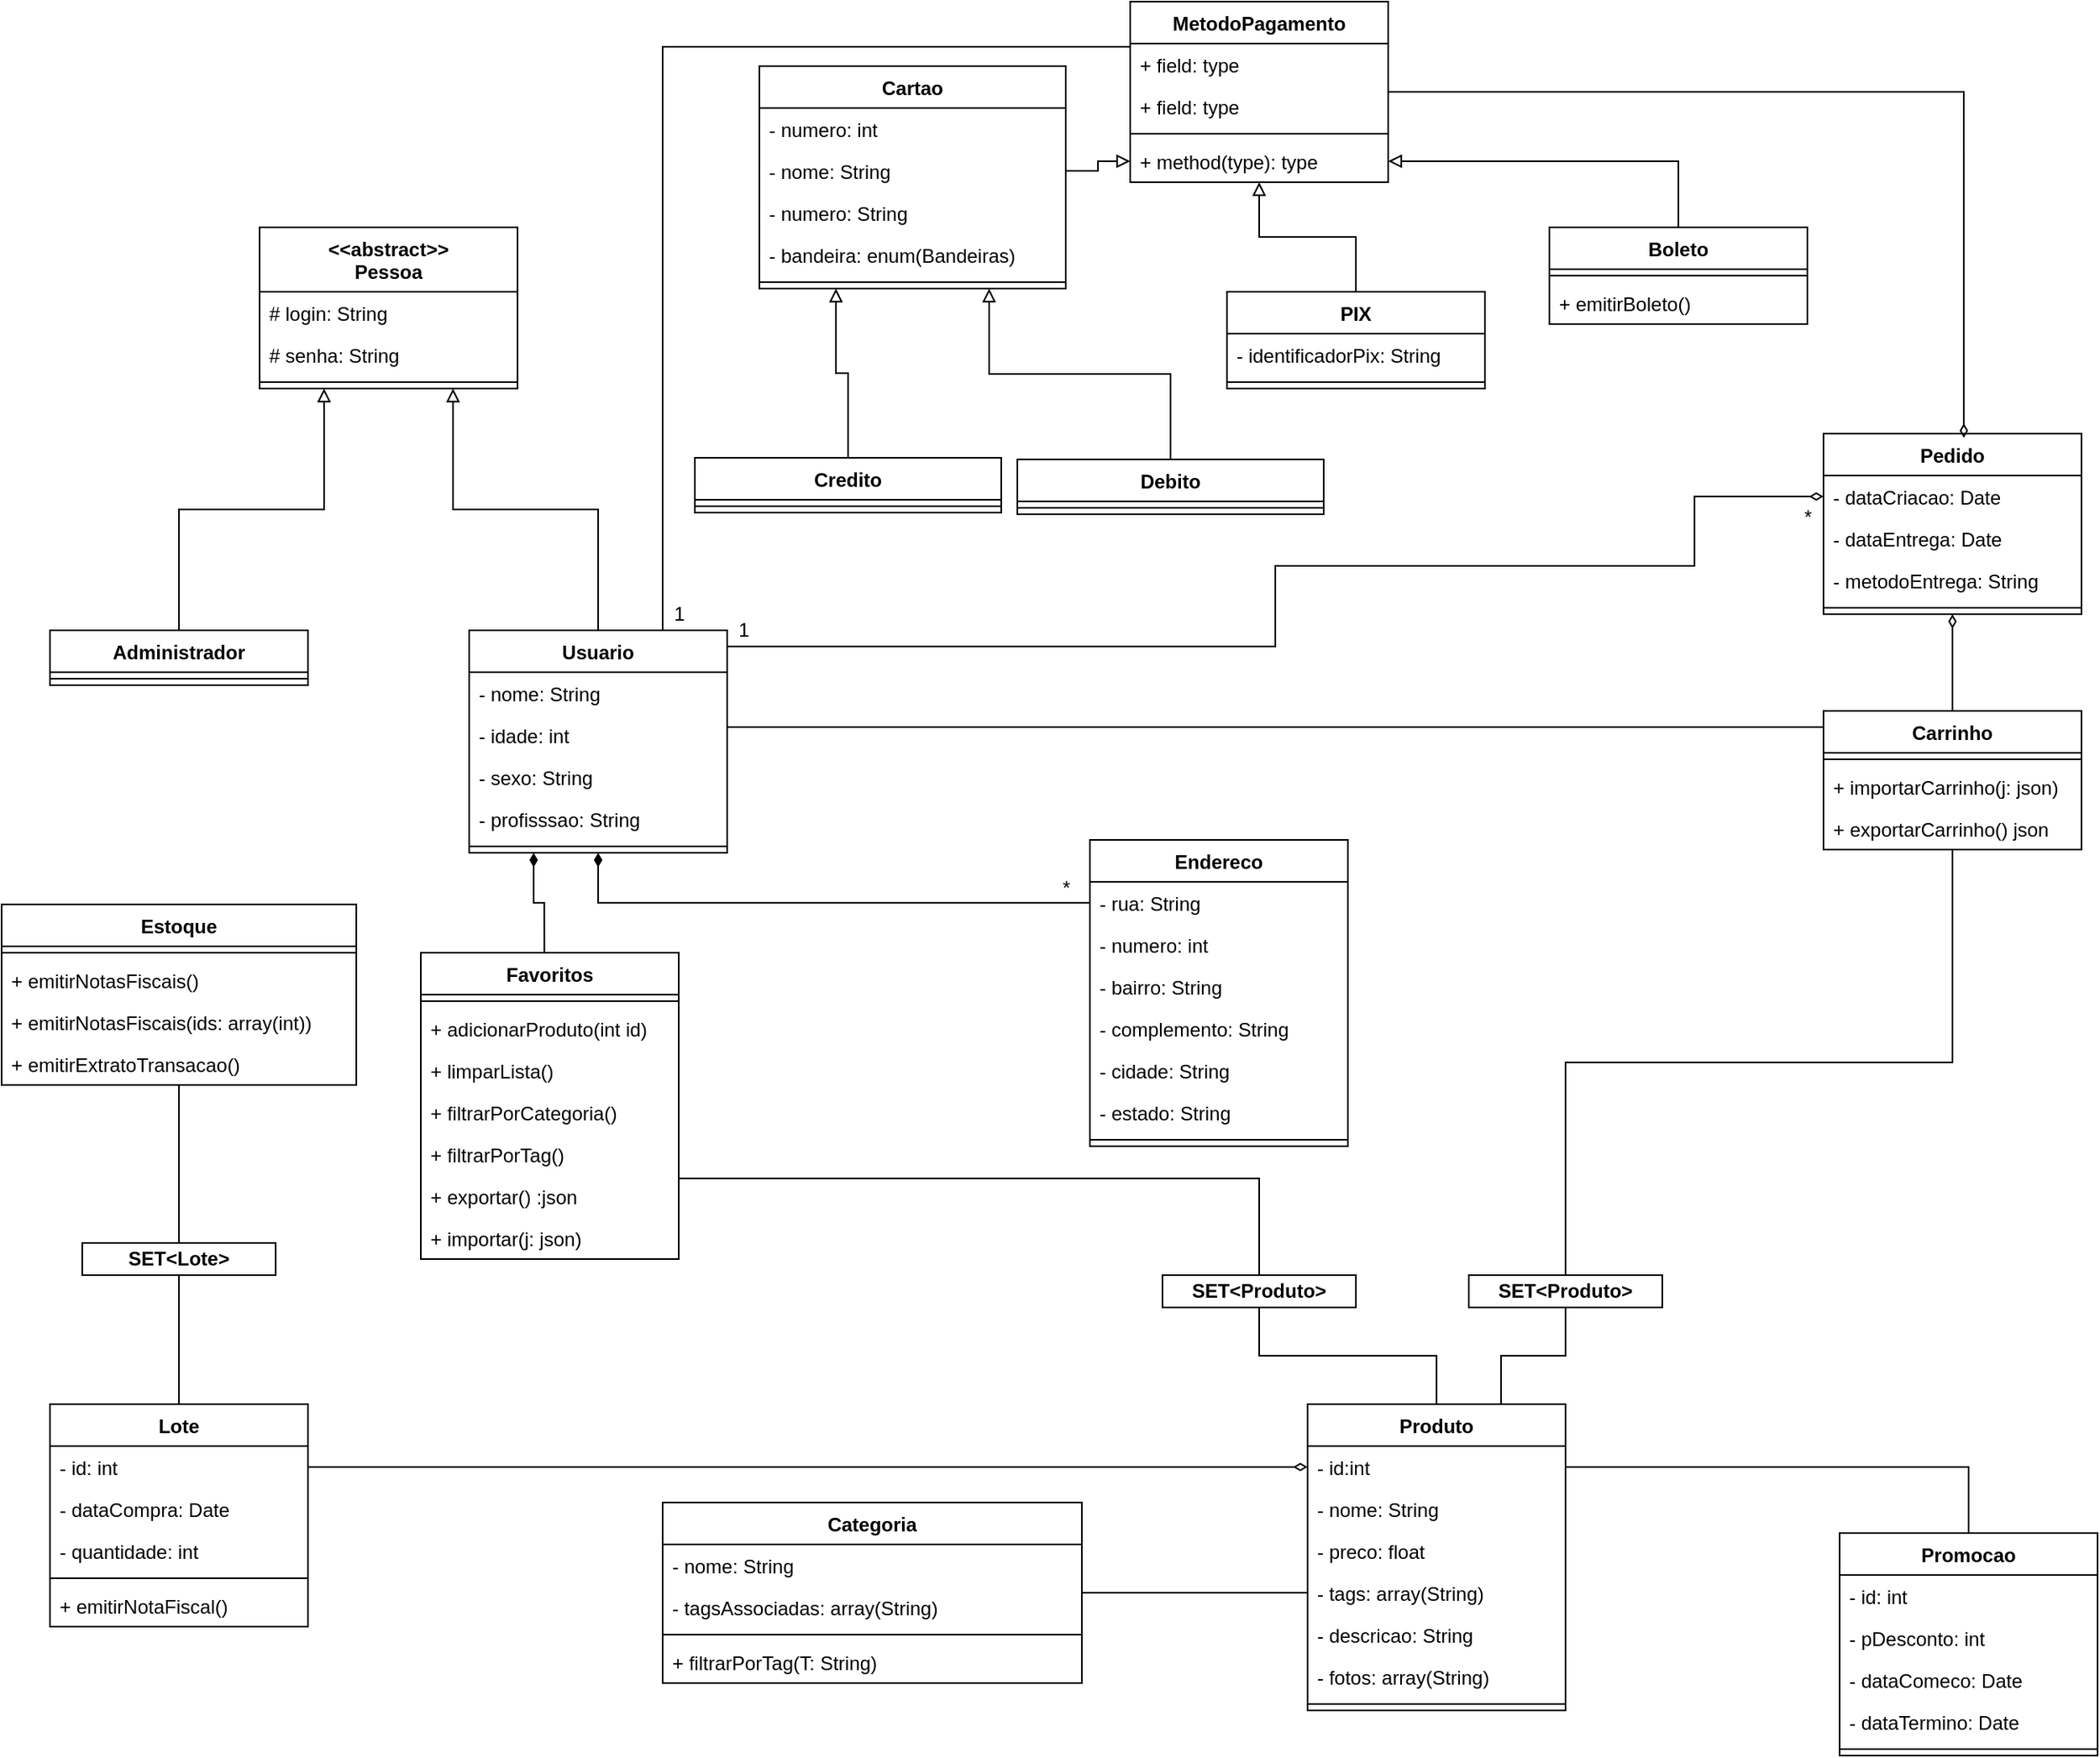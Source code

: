 <mxfile version="14.9.6" type="device"><diagram id="lbHXwFv02rMEIz44RRoR" name="Page-1"><mxGraphModel dx="2260" dy="1951" grid="1" gridSize="10" guides="1" tooltips="1" connect="1" arrows="1" fold="1" page="1" pageScale="1" pageWidth="850" pageHeight="1100" math="0" shadow="0"><root><mxCell id="0"/><mxCell id="1" parent="0"/><mxCell id="WysL_xHkjVgFY7eNBqf9-2" value="Produto" style="swimlane;fontStyle=1;align=center;verticalAlign=top;childLayout=stackLayout;horizontal=1;startSize=26;horizontalStack=0;resizeParent=1;resizeParentMax=0;resizeLast=0;collapsible=1;marginBottom=0;" vertex="1" parent="1"><mxGeometry x="560" y="720" width="160" height="190" as="geometry"/></mxCell><mxCell id="WysL_xHkjVgFY7eNBqf9-3" value="- id:int" style="text;strokeColor=none;fillColor=none;align=left;verticalAlign=top;spacingLeft=4;spacingRight=4;overflow=hidden;rotatable=0;points=[[0,0.5],[1,0.5]];portConstraint=eastwest;" vertex="1" parent="WysL_xHkjVgFY7eNBqf9-2"><mxGeometry y="26" width="160" height="26" as="geometry"/></mxCell><mxCell id="WysL_xHkjVgFY7eNBqf9-142" value="- nome: String" style="text;strokeColor=none;fillColor=none;align=left;verticalAlign=top;spacingLeft=4;spacingRight=4;overflow=hidden;rotatable=0;points=[[0,0.5],[1,0.5]];portConstraint=eastwest;" vertex="1" parent="WysL_xHkjVgFY7eNBqf9-2"><mxGeometry y="52" width="160" height="26" as="geometry"/></mxCell><mxCell id="WysL_xHkjVgFY7eNBqf9-138" value="- preco: float" style="text;strokeColor=none;fillColor=none;align=left;verticalAlign=top;spacingLeft=4;spacingRight=4;overflow=hidden;rotatable=0;points=[[0,0.5],[1,0.5]];portConstraint=eastwest;" vertex="1" parent="WysL_xHkjVgFY7eNBqf9-2"><mxGeometry y="78" width="160" height="26" as="geometry"/></mxCell><mxCell id="WysL_xHkjVgFY7eNBqf9-140" value="- tags: array(String)" style="text;strokeColor=none;fillColor=none;align=left;verticalAlign=top;spacingLeft=4;spacingRight=4;overflow=hidden;rotatable=0;points=[[0,0.5],[1,0.5]];portConstraint=eastwest;" vertex="1" parent="WysL_xHkjVgFY7eNBqf9-2"><mxGeometry y="104" width="160" height="26" as="geometry"/></mxCell><mxCell id="WysL_xHkjVgFY7eNBqf9-143" value="- descricao: String" style="text;strokeColor=none;fillColor=none;align=left;verticalAlign=top;spacingLeft=4;spacingRight=4;overflow=hidden;rotatable=0;points=[[0,0.5],[1,0.5]];portConstraint=eastwest;" vertex="1" parent="WysL_xHkjVgFY7eNBqf9-2"><mxGeometry y="130" width="160" height="26" as="geometry"/></mxCell><mxCell id="WysL_xHkjVgFY7eNBqf9-144" value="- fotos: array(String)" style="text;strokeColor=none;fillColor=none;align=left;verticalAlign=top;spacingLeft=4;spacingRight=4;overflow=hidden;rotatable=0;points=[[0,0.5],[1,0.5]];portConstraint=eastwest;" vertex="1" parent="WysL_xHkjVgFY7eNBqf9-2"><mxGeometry y="156" width="160" height="26" as="geometry"/></mxCell><mxCell id="WysL_xHkjVgFY7eNBqf9-4" value="" style="line;strokeWidth=1;fillColor=none;align=left;verticalAlign=middle;spacingTop=-1;spacingLeft=3;spacingRight=3;rotatable=0;labelPosition=right;points=[];portConstraint=eastwest;" vertex="1" parent="WysL_xHkjVgFY7eNBqf9-2"><mxGeometry y="182" width="160" height="8" as="geometry"/></mxCell><mxCell id="WysL_xHkjVgFY7eNBqf9-60" style="edgeStyle=orthogonalEdgeStyle;rounded=0;orthogonalLoop=1;jettySize=auto;html=1;entryX=0.5;entryY=0;entryDx=0;entryDy=0;startArrow=none;startFill=0;endArrow=none;endFill=0;" edge="1" parent="1" source="WysL_xHkjVgFY7eNBqf9-6" target="WysL_xHkjVgFY7eNBqf9-59"><mxGeometry relative="1" as="geometry"/></mxCell><mxCell id="WysL_xHkjVgFY7eNBqf9-6" value="Estoque" style="swimlane;fontStyle=1;align=center;verticalAlign=top;childLayout=stackLayout;horizontal=1;startSize=26;horizontalStack=0;resizeParent=1;resizeParentMax=0;resizeLast=0;collapsible=1;marginBottom=0;" vertex="1" parent="1"><mxGeometry x="-250" y="410" width="220" height="112" as="geometry"/></mxCell><mxCell id="WysL_xHkjVgFY7eNBqf9-8" value="" style="line;strokeWidth=1;fillColor=none;align=left;verticalAlign=middle;spacingTop=-1;spacingLeft=3;spacingRight=3;rotatable=0;labelPosition=right;points=[];portConstraint=eastwest;" vertex="1" parent="WysL_xHkjVgFY7eNBqf9-6"><mxGeometry y="26" width="220" height="8" as="geometry"/></mxCell><mxCell id="WysL_xHkjVgFY7eNBqf9-9" value="+ emitirNotasFiscais()" style="text;strokeColor=none;fillColor=none;align=left;verticalAlign=top;spacingLeft=4;spacingRight=4;overflow=hidden;rotatable=0;points=[[0,0.5],[1,0.5]];portConstraint=eastwest;" vertex="1" parent="WysL_xHkjVgFY7eNBqf9-6"><mxGeometry y="34" width="220" height="26" as="geometry"/></mxCell><mxCell id="WysL_xHkjVgFY7eNBqf9-128" value="+ emitirNotasFiscais(ids: array(int))" style="text;strokeColor=none;fillColor=none;align=left;verticalAlign=top;spacingLeft=4;spacingRight=4;overflow=hidden;rotatable=0;points=[[0,0.5],[1,0.5]];portConstraint=eastwest;" vertex="1" parent="WysL_xHkjVgFY7eNBqf9-6"><mxGeometry y="60" width="220" height="26" as="geometry"/></mxCell><mxCell id="WysL_xHkjVgFY7eNBqf9-129" value="+ emitirExtratoTransacao()" style="text;strokeColor=none;fillColor=none;align=left;verticalAlign=top;spacingLeft=4;spacingRight=4;overflow=hidden;rotatable=0;points=[[0,0.5],[1,0.5]];portConstraint=eastwest;" vertex="1" parent="WysL_xHkjVgFY7eNBqf9-6"><mxGeometry y="86" width="220" height="26" as="geometry"/></mxCell><mxCell id="WysL_xHkjVgFY7eNBqf9-10" value="Endereco" style="swimlane;fontStyle=1;align=center;verticalAlign=top;childLayout=stackLayout;horizontal=1;startSize=26;horizontalStack=0;resizeParent=1;resizeParentMax=0;resizeLast=0;collapsible=1;marginBottom=0;" vertex="1" parent="1"><mxGeometry x="425" y="370" width="160" height="190" as="geometry"/></mxCell><mxCell id="WysL_xHkjVgFY7eNBqf9-11" value="- rua: String" style="text;strokeColor=none;fillColor=none;align=left;verticalAlign=top;spacingLeft=4;spacingRight=4;overflow=hidden;rotatable=0;points=[[0,0.5],[1,0.5]];portConstraint=eastwest;" vertex="1" parent="WysL_xHkjVgFY7eNBqf9-10"><mxGeometry y="26" width="160" height="26" as="geometry"/></mxCell><mxCell id="WysL_xHkjVgFY7eNBqf9-149" value="- numero: int" style="text;strokeColor=none;fillColor=none;align=left;verticalAlign=top;spacingLeft=4;spacingRight=4;overflow=hidden;rotatable=0;points=[[0,0.5],[1,0.5]];portConstraint=eastwest;" vertex="1" parent="WysL_xHkjVgFY7eNBqf9-10"><mxGeometry y="52" width="160" height="26" as="geometry"/></mxCell><mxCell id="WysL_xHkjVgFY7eNBqf9-145" value="- bairro: String" style="text;strokeColor=none;fillColor=none;align=left;verticalAlign=top;spacingLeft=4;spacingRight=4;overflow=hidden;rotatable=0;points=[[0,0.5],[1,0.5]];portConstraint=eastwest;" vertex="1" parent="WysL_xHkjVgFY7eNBqf9-10"><mxGeometry y="78" width="160" height="26" as="geometry"/></mxCell><mxCell id="WysL_xHkjVgFY7eNBqf9-146" value="- complemento: String" style="text;strokeColor=none;fillColor=none;align=left;verticalAlign=top;spacingLeft=4;spacingRight=4;overflow=hidden;rotatable=0;points=[[0,0.5],[1,0.5]];portConstraint=eastwest;" vertex="1" parent="WysL_xHkjVgFY7eNBqf9-10"><mxGeometry y="104" width="160" height="26" as="geometry"/></mxCell><mxCell id="WysL_xHkjVgFY7eNBqf9-147" value="- cidade: String" style="text;strokeColor=none;fillColor=none;align=left;verticalAlign=top;spacingLeft=4;spacingRight=4;overflow=hidden;rotatable=0;points=[[0,0.5],[1,0.5]];portConstraint=eastwest;" vertex="1" parent="WysL_xHkjVgFY7eNBqf9-10"><mxGeometry y="130" width="160" height="26" as="geometry"/></mxCell><mxCell id="WysL_xHkjVgFY7eNBqf9-148" value="- estado: String" style="text;strokeColor=none;fillColor=none;align=left;verticalAlign=top;spacingLeft=4;spacingRight=4;overflow=hidden;rotatable=0;points=[[0,0.5],[1,0.5]];portConstraint=eastwest;" vertex="1" parent="WysL_xHkjVgFY7eNBqf9-10"><mxGeometry y="156" width="160" height="26" as="geometry"/></mxCell><mxCell id="WysL_xHkjVgFY7eNBqf9-12" value="" style="line;strokeWidth=1;fillColor=none;align=left;verticalAlign=middle;spacingTop=-1;spacingLeft=3;spacingRight=3;rotatable=0;labelPosition=right;points=[];portConstraint=eastwest;" vertex="1" parent="WysL_xHkjVgFY7eNBqf9-10"><mxGeometry y="182" width="160" height="8" as="geometry"/></mxCell><mxCell id="WysL_xHkjVgFY7eNBqf9-22" value="&lt;&lt;abstract&gt;&gt;&#10;Pessoa" style="swimlane;fontStyle=1;align=center;verticalAlign=top;childLayout=stackLayout;horizontal=1;startSize=40;horizontalStack=0;resizeParent=1;resizeParentMax=0;resizeLast=0;collapsible=1;marginBottom=0;" vertex="1" parent="1"><mxGeometry x="-90" y="-10" width="160" height="100" as="geometry"/></mxCell><mxCell id="WysL_xHkjVgFY7eNBqf9-23" value="# login: String" style="text;strokeColor=none;fillColor=none;align=left;verticalAlign=top;spacingLeft=4;spacingRight=4;overflow=hidden;rotatable=0;points=[[0,0.5],[1,0.5]];portConstraint=eastwest;" vertex="1" parent="WysL_xHkjVgFY7eNBqf9-22"><mxGeometry y="40" width="160" height="26" as="geometry"/></mxCell><mxCell id="WysL_xHkjVgFY7eNBqf9-150" value="# senha: String" style="text;strokeColor=none;fillColor=none;align=left;verticalAlign=top;spacingLeft=4;spacingRight=4;overflow=hidden;rotatable=0;points=[[0,0.5],[1,0.5]];portConstraint=eastwest;" vertex="1" parent="WysL_xHkjVgFY7eNBqf9-22"><mxGeometry y="66" width="160" height="26" as="geometry"/></mxCell><mxCell id="WysL_xHkjVgFY7eNBqf9-24" value="" style="line;strokeWidth=1;fillColor=none;align=left;verticalAlign=middle;spacingTop=-1;spacingLeft=3;spacingRight=3;rotatable=0;labelPosition=right;points=[];portConstraint=eastwest;" vertex="1" parent="WysL_xHkjVgFY7eNBqf9-22"><mxGeometry y="92" width="160" height="8" as="geometry"/></mxCell><mxCell id="WysL_xHkjVgFY7eNBqf9-26" value="Lote" style="swimlane;fontStyle=1;align=center;verticalAlign=top;childLayout=stackLayout;horizontal=1;startSize=26;horizontalStack=0;resizeParent=1;resizeParentMax=0;resizeLast=0;collapsible=1;marginBottom=0;" vertex="1" parent="1"><mxGeometry x="-220" y="720" width="160" height="138" as="geometry"/></mxCell><mxCell id="WysL_xHkjVgFY7eNBqf9-27" value="- id: int" style="text;strokeColor=none;fillColor=none;align=left;verticalAlign=top;spacingLeft=4;spacingRight=4;overflow=hidden;rotatable=0;points=[[0,0.5],[1,0.5]];portConstraint=eastwest;" vertex="1" parent="WysL_xHkjVgFY7eNBqf9-26"><mxGeometry y="26" width="160" height="26" as="geometry"/></mxCell><mxCell id="WysL_xHkjVgFY7eNBqf9-135" value="- dataCompra: Date" style="text;strokeColor=none;fillColor=none;align=left;verticalAlign=top;spacingLeft=4;spacingRight=4;overflow=hidden;rotatable=0;points=[[0,0.5],[1,0.5]];portConstraint=eastwest;" vertex="1" parent="WysL_xHkjVgFY7eNBqf9-26"><mxGeometry y="52" width="160" height="26" as="geometry"/></mxCell><mxCell id="WysL_xHkjVgFY7eNBqf9-134" value="- quantidade: int" style="text;strokeColor=none;fillColor=none;align=left;verticalAlign=top;spacingLeft=4;spacingRight=4;overflow=hidden;rotatable=0;points=[[0,0.5],[1,0.5]];portConstraint=eastwest;" vertex="1" parent="WysL_xHkjVgFY7eNBqf9-26"><mxGeometry y="78" width="160" height="26" as="geometry"/></mxCell><mxCell id="WysL_xHkjVgFY7eNBqf9-28" value="" style="line;strokeWidth=1;fillColor=none;align=left;verticalAlign=middle;spacingTop=-1;spacingLeft=3;spacingRight=3;rotatable=0;labelPosition=right;points=[];portConstraint=eastwest;" vertex="1" parent="WysL_xHkjVgFY7eNBqf9-26"><mxGeometry y="104" width="160" height="8" as="geometry"/></mxCell><mxCell id="WysL_xHkjVgFY7eNBqf9-29" value="+ emitirNotaFiscal()" style="text;strokeColor=none;fillColor=none;align=left;verticalAlign=top;spacingLeft=4;spacingRight=4;overflow=hidden;rotatable=0;points=[[0,0.5],[1,0.5]];portConstraint=eastwest;" vertex="1" parent="WysL_xHkjVgFY7eNBqf9-26"><mxGeometry y="112" width="160" height="26" as="geometry"/></mxCell><mxCell id="WysL_xHkjVgFY7eNBqf9-64" style="rounded=0;orthogonalLoop=1;jettySize=auto;html=1;entryX=0.25;entryY=1;entryDx=0;entryDy=0;startArrow=none;startFill=0;endArrow=diamondThin;endFill=1;exitX=0.479;exitY=0;exitDx=0;exitDy=0;exitPerimeter=0;edgeStyle=orthogonalEdgeStyle;" edge="1" parent="1" source="WysL_xHkjVgFY7eNBqf9-30" target="WysL_xHkjVgFY7eNBqf9-34"><mxGeometry relative="1" as="geometry"><mxPoint x="87" y="470" as="sourcePoint"/><mxPoint x="86.72" y="377.324" as="targetPoint"/></mxGeometry></mxCell><mxCell id="WysL_xHkjVgFY7eNBqf9-65" style="edgeStyle=orthogonalEdgeStyle;rounded=0;orthogonalLoop=1;jettySize=auto;html=1;entryX=0.5;entryY=0;entryDx=0;entryDy=0;startArrow=none;startFill=0;endArrow=none;endFill=0;" edge="1" parent="1" source="WysL_xHkjVgFY7eNBqf9-30" target="WysL_xHkjVgFY7eNBqf9-63"><mxGeometry relative="1" as="geometry"><Array as="points"><mxPoint x="530" y="580"/></Array></mxGeometry></mxCell><mxCell id="WysL_xHkjVgFY7eNBqf9-30" value="Favoritos" style="swimlane;fontStyle=1;align=center;verticalAlign=top;childLayout=stackLayout;horizontal=1;startSize=26;horizontalStack=0;resizeParent=1;resizeParentMax=0;resizeLast=0;collapsible=1;marginBottom=0;" vertex="1" parent="1"><mxGeometry x="10" y="440" width="160" height="190" as="geometry"/></mxCell><mxCell id="WysL_xHkjVgFY7eNBqf9-32" value="" style="line;strokeWidth=1;fillColor=none;align=left;verticalAlign=middle;spacingTop=-1;spacingLeft=3;spacingRight=3;rotatable=0;labelPosition=right;points=[];portConstraint=eastwest;" vertex="1" parent="WysL_xHkjVgFY7eNBqf9-30"><mxGeometry y="26" width="160" height="8" as="geometry"/></mxCell><mxCell id="WysL_xHkjVgFY7eNBqf9-127" value="+ adicionarProduto(int id)" style="text;strokeColor=none;fillColor=none;align=left;verticalAlign=top;spacingLeft=4;spacingRight=4;overflow=hidden;rotatable=0;points=[[0,0.5],[1,0.5]];portConstraint=eastwest;" vertex="1" parent="WysL_xHkjVgFY7eNBqf9-30"><mxGeometry y="34" width="160" height="26" as="geometry"/></mxCell><mxCell id="WysL_xHkjVgFY7eNBqf9-109" value="+ limparLista()" style="text;strokeColor=none;fillColor=none;align=left;verticalAlign=top;spacingLeft=4;spacingRight=4;overflow=hidden;rotatable=0;points=[[0,0.5],[1,0.5]];portConstraint=eastwest;" vertex="1" parent="WysL_xHkjVgFY7eNBqf9-30"><mxGeometry y="60" width="160" height="26" as="geometry"/></mxCell><mxCell id="WysL_xHkjVgFY7eNBqf9-119" value="+ filtrarPorCategoria()" style="text;strokeColor=none;fillColor=none;align=left;verticalAlign=top;spacingLeft=4;spacingRight=4;overflow=hidden;rotatable=0;points=[[0,0.5],[1,0.5]];portConstraint=eastwest;" vertex="1" parent="WysL_xHkjVgFY7eNBqf9-30"><mxGeometry y="86" width="160" height="26" as="geometry"/></mxCell><mxCell id="WysL_xHkjVgFY7eNBqf9-110" value="+ filtrarPorTag()" style="text;strokeColor=none;fillColor=none;align=left;verticalAlign=top;spacingLeft=4;spacingRight=4;overflow=hidden;rotatable=0;points=[[0,0.5],[1,0.5]];portConstraint=eastwest;" vertex="1" parent="WysL_xHkjVgFY7eNBqf9-30"><mxGeometry y="112" width="160" height="26" as="geometry"/></mxCell><mxCell id="WysL_xHkjVgFY7eNBqf9-108" value="+ exportar() :json" style="text;strokeColor=none;fillColor=none;align=left;verticalAlign=top;spacingLeft=4;spacingRight=4;overflow=hidden;rotatable=0;points=[[0,0.5],[1,0.5]];portConstraint=eastwest;" vertex="1" parent="WysL_xHkjVgFY7eNBqf9-30"><mxGeometry y="138" width="160" height="26" as="geometry"/></mxCell><mxCell id="WysL_xHkjVgFY7eNBqf9-33" value="+ importar(j: json)" style="text;strokeColor=none;fillColor=none;align=left;verticalAlign=top;spacingLeft=4;spacingRight=4;overflow=hidden;rotatable=0;points=[[0,0.5],[1,0.5]];portConstraint=eastwest;" vertex="1" parent="WysL_xHkjVgFY7eNBqf9-30"><mxGeometry y="164" width="160" height="26" as="geometry"/></mxCell><mxCell id="WysL_xHkjVgFY7eNBqf9-53" style="edgeStyle=orthogonalEdgeStyle;rounded=0;orthogonalLoop=1;jettySize=auto;html=1;exitX=0.5;exitY=0;exitDx=0;exitDy=0;endArrow=block;endFill=0;entryX=0.75;entryY=1;entryDx=0;entryDy=0;" edge="1" parent="1" source="WysL_xHkjVgFY7eNBqf9-34" target="WysL_xHkjVgFY7eNBqf9-22"><mxGeometry relative="1" as="geometry"><mxPoint x="40" y="90" as="targetPoint"/></mxGeometry></mxCell><mxCell id="WysL_xHkjVgFY7eNBqf9-58" style="edgeStyle=orthogonalEdgeStyle;rounded=0;orthogonalLoop=1;jettySize=auto;html=1;entryX=0;entryY=0.5;entryDx=0;entryDy=0;endArrow=none;endFill=0;startArrow=none;startFill=0;exitX=1;exitY=0.5;exitDx=0;exitDy=0;" edge="1" parent="1" source="WysL_xHkjVgFY7eNBqf9-35"><mxGeometry relative="1" as="geometry"><mxPoint x="880" y="329" as="targetPoint"/><Array as="points"><mxPoint x="200" y="300"/><mxPoint x="880" y="300"/></Array></mxGeometry></mxCell><mxCell id="WysL_xHkjVgFY7eNBqf9-70" style="edgeStyle=orthogonalEdgeStyle;rounded=0;orthogonalLoop=1;jettySize=auto;html=1;entryX=0;entryY=0.5;entryDx=0;entryDy=0;startArrow=diamondThin;startFill=1;endArrow=none;endFill=0;" edge="1" parent="1" source="WysL_xHkjVgFY7eNBqf9-34" target="WysL_xHkjVgFY7eNBqf9-11"><mxGeometry relative="1" as="geometry"/></mxCell><mxCell id="WysL_xHkjVgFY7eNBqf9-97" style="edgeStyle=orthogonalEdgeStyle;rounded=0;orthogonalLoop=1;jettySize=auto;html=1;startArrow=none;startFill=0;endArrow=diamondThin;endFill=0;entryX=0;entryY=0.5;entryDx=0;entryDy=0;" edge="1" parent="1" source="WysL_xHkjVgFY7eNBqf9-34" target="WysL_xHkjVgFY7eNBqf9-175"><mxGeometry relative="1" as="geometry"><mxPoint x="850" y="200" as="targetPoint"/><Array as="points"><mxPoint x="540" y="250"/><mxPoint x="540" y="200"/><mxPoint x="800" y="200"/><mxPoint x="800" y="157"/></Array></mxGeometry></mxCell><mxCell id="WysL_xHkjVgFY7eNBqf9-98" style="edgeStyle=orthogonalEdgeStyle;rounded=0;orthogonalLoop=1;jettySize=auto;html=1;exitX=0.75;exitY=0;exitDx=0;exitDy=0;entryX=0;entryY=0.25;entryDx=0;entryDy=0;startArrow=none;startFill=0;endArrow=none;endFill=0;" edge="1" parent="1" source="WysL_xHkjVgFY7eNBqf9-34" target="WysL_xHkjVgFY7eNBqf9-73"><mxGeometry relative="1" as="geometry"/></mxCell><mxCell id="WysL_xHkjVgFY7eNBqf9-34" value="Usuario" style="swimlane;fontStyle=1;align=center;verticalAlign=top;childLayout=stackLayout;horizontal=1;startSize=26;horizontalStack=0;resizeParent=1;resizeParentMax=0;resizeLast=0;collapsible=1;marginBottom=0;" vertex="1" parent="1"><mxGeometry x="40" y="240" width="160" height="138" as="geometry"/></mxCell><mxCell id="WysL_xHkjVgFY7eNBqf9-35" value="- nome: String" style="text;strokeColor=none;fillColor=none;align=left;verticalAlign=top;spacingLeft=4;spacingRight=4;overflow=hidden;rotatable=0;points=[[0,0.5],[1,0.5]];portConstraint=eastwest;" vertex="1" parent="WysL_xHkjVgFY7eNBqf9-34"><mxGeometry y="26" width="160" height="26" as="geometry"/></mxCell><mxCell id="WysL_xHkjVgFY7eNBqf9-168" value="- idade: int" style="text;strokeColor=none;fillColor=none;align=left;verticalAlign=top;spacingLeft=4;spacingRight=4;overflow=hidden;rotatable=0;points=[[0,0.5],[1,0.5]];portConstraint=eastwest;" vertex="1" parent="WysL_xHkjVgFY7eNBqf9-34"><mxGeometry y="52" width="160" height="26" as="geometry"/></mxCell><mxCell id="WysL_xHkjVgFY7eNBqf9-169" value="- sexo: String" style="text;strokeColor=none;fillColor=none;align=left;verticalAlign=top;spacingLeft=4;spacingRight=4;overflow=hidden;rotatable=0;points=[[0,0.5],[1,0.5]];portConstraint=eastwest;" vertex="1" parent="WysL_xHkjVgFY7eNBqf9-34"><mxGeometry y="78" width="160" height="26" as="geometry"/></mxCell><mxCell id="WysL_xHkjVgFY7eNBqf9-171" value="- profisssao: String" style="text;strokeColor=none;fillColor=none;align=left;verticalAlign=top;spacingLeft=4;spacingRight=4;overflow=hidden;rotatable=0;points=[[0,0.5],[1,0.5]];portConstraint=eastwest;" vertex="1" parent="WysL_xHkjVgFY7eNBqf9-34"><mxGeometry y="104" width="160" height="26" as="geometry"/></mxCell><mxCell id="WysL_xHkjVgFY7eNBqf9-36" value="" style="line;strokeWidth=1;fillColor=none;align=left;verticalAlign=middle;spacingTop=-1;spacingLeft=3;spacingRight=3;rotatable=0;labelPosition=right;points=[];portConstraint=eastwest;" vertex="1" parent="WysL_xHkjVgFY7eNBqf9-34"><mxGeometry y="130" width="160" height="8" as="geometry"/></mxCell><mxCell id="WysL_xHkjVgFY7eNBqf9-52" style="edgeStyle=orthogonalEdgeStyle;rounded=0;orthogonalLoop=1;jettySize=auto;html=1;exitX=0.5;exitY=0;exitDx=0;exitDy=0;endArrow=block;endFill=0;entryX=0.25;entryY=1;entryDx=0;entryDy=0;" edge="1" parent="1" source="WysL_xHkjVgFY7eNBqf9-38" target="WysL_xHkjVgFY7eNBqf9-22"><mxGeometry relative="1" as="geometry"><mxPoint x="-60" y="90" as="targetPoint"/></mxGeometry></mxCell><mxCell id="WysL_xHkjVgFY7eNBqf9-38" value="Administrador" style="swimlane;fontStyle=1;align=center;verticalAlign=top;childLayout=stackLayout;horizontal=1;startSize=26;horizontalStack=0;resizeParent=1;resizeParentMax=0;resizeLast=0;collapsible=1;marginBottom=0;" vertex="1" parent="1"><mxGeometry x="-220" y="240" width="160" height="34" as="geometry"/></mxCell><mxCell id="WysL_xHkjVgFY7eNBqf9-40" value="" style="line;strokeWidth=1;fillColor=none;align=left;verticalAlign=middle;spacingTop=-1;spacingLeft=3;spacingRight=3;rotatable=0;labelPosition=right;points=[];portConstraint=eastwest;" vertex="1" parent="WysL_xHkjVgFY7eNBqf9-38"><mxGeometry y="26" width="160" height="8" as="geometry"/></mxCell><mxCell id="WysL_xHkjVgFY7eNBqf9-67" style="edgeStyle=orthogonalEdgeStyle;rounded=0;orthogonalLoop=1;jettySize=auto;html=1;startArrow=none;startFill=0;endArrow=diamondThin;endFill=0;entryX=0.5;entryY=1;entryDx=0;entryDy=0;" edge="1" parent="1" source="WysL_xHkjVgFY7eNBqf9-47" target="WysL_xHkjVgFY7eNBqf9-54"><mxGeometry relative="1" as="geometry"><mxPoint x="840" y="190" as="targetPoint"/></mxGeometry></mxCell><mxCell id="WysL_xHkjVgFY7eNBqf9-69" style="edgeStyle=orthogonalEdgeStyle;rounded=0;orthogonalLoop=1;jettySize=auto;html=1;startArrow=none;startFill=0;endArrow=none;endFill=0;exitX=0.5;exitY=1;exitDx=0;exitDy=0;" edge="1" parent="1" source="WysL_xHkjVgFY7eNBqf9-47" target="WysL_xHkjVgFY7eNBqf9-68"><mxGeometry relative="1" as="geometry"><mxPoint x="960" y="400" as="sourcePoint"/></mxGeometry></mxCell><mxCell id="WysL_xHkjVgFY7eNBqf9-47" value="Carrinho" style="swimlane;fontStyle=1;align=center;verticalAlign=top;childLayout=stackLayout;horizontal=1;startSize=26;horizontalStack=0;resizeParent=1;resizeParentMax=0;resizeLast=0;collapsible=1;marginBottom=0;" vertex="1" parent="1"><mxGeometry x="880" y="290" width="160" height="86" as="geometry"/></mxCell><mxCell id="WysL_xHkjVgFY7eNBqf9-49" value="" style="line;strokeWidth=1;fillColor=none;align=left;verticalAlign=middle;spacingTop=-1;spacingLeft=3;spacingRight=3;rotatable=0;labelPosition=right;points=[];portConstraint=eastwest;" vertex="1" parent="WysL_xHkjVgFY7eNBqf9-47"><mxGeometry y="26" width="160" height="8" as="geometry"/></mxCell><mxCell id="WysL_xHkjVgFY7eNBqf9-50" value="+ importarCarrinho(j: json)" style="text;strokeColor=none;fillColor=none;align=left;verticalAlign=top;spacingLeft=4;spacingRight=4;overflow=hidden;rotatable=0;points=[[0,0.5],[1,0.5]];portConstraint=eastwest;" vertex="1" parent="WysL_xHkjVgFY7eNBqf9-47"><mxGeometry y="34" width="160" height="26" as="geometry"/></mxCell><mxCell id="WysL_xHkjVgFY7eNBqf9-172" value="+ exportarCarrinho() json" style="text;strokeColor=none;fillColor=none;align=left;verticalAlign=top;spacingLeft=4;spacingRight=4;overflow=hidden;rotatable=0;points=[[0,0.5],[1,0.5]];portConstraint=eastwest;" vertex="1" parent="WysL_xHkjVgFY7eNBqf9-47"><mxGeometry y="60" width="160" height="26" as="geometry"/></mxCell><mxCell id="WysL_xHkjVgFY7eNBqf9-54" value="Pedido" style="swimlane;fontStyle=1;align=center;verticalAlign=top;childLayout=stackLayout;horizontal=1;startSize=26;horizontalStack=0;resizeParent=1;resizeParentMax=0;resizeLast=0;collapsible=1;marginBottom=0;" vertex="1" parent="1"><mxGeometry x="880" y="118" width="160" height="112" as="geometry"/></mxCell><mxCell id="WysL_xHkjVgFY7eNBqf9-175" value="- dataCriacao: Date" style="text;strokeColor=none;fillColor=none;align=left;verticalAlign=top;spacingLeft=4;spacingRight=4;overflow=hidden;rotatable=0;points=[[0,0.5],[1,0.5]];portConstraint=eastwest;" vertex="1" parent="WysL_xHkjVgFY7eNBqf9-54"><mxGeometry y="26" width="160" height="26" as="geometry"/></mxCell><mxCell id="WysL_xHkjVgFY7eNBqf9-176" value="- dataEntrega: Date" style="text;strokeColor=none;fillColor=none;align=left;verticalAlign=top;spacingLeft=4;spacingRight=4;overflow=hidden;rotatable=0;points=[[0,0.5],[1,0.5]];portConstraint=eastwest;" vertex="1" parent="WysL_xHkjVgFY7eNBqf9-54"><mxGeometry y="52" width="160" height="26" as="geometry"/></mxCell><mxCell id="WysL_xHkjVgFY7eNBqf9-177" value="- metodoEntrega: String" style="text;strokeColor=none;fillColor=none;align=left;verticalAlign=top;spacingLeft=4;spacingRight=4;overflow=hidden;rotatable=0;points=[[0,0.5],[1,0.5]];portConstraint=eastwest;" vertex="1" parent="WysL_xHkjVgFY7eNBqf9-54"><mxGeometry y="78" width="160" height="26" as="geometry"/></mxCell><mxCell id="WysL_xHkjVgFY7eNBqf9-56" value="" style="line;strokeWidth=1;fillColor=none;align=left;verticalAlign=middle;spacingTop=-1;spacingLeft=3;spacingRight=3;rotatable=0;labelPosition=right;points=[];portConstraint=eastwest;" vertex="1" parent="WysL_xHkjVgFY7eNBqf9-54"><mxGeometry y="104" width="160" height="8" as="geometry"/></mxCell><mxCell id="WysL_xHkjVgFY7eNBqf9-61" style="edgeStyle=orthogonalEdgeStyle;rounded=0;orthogonalLoop=1;jettySize=auto;html=1;entryX=0.5;entryY=0;entryDx=0;entryDy=0;startArrow=none;startFill=0;endArrow=none;endFill=0;" edge="1" parent="1" source="WysL_xHkjVgFY7eNBqf9-59" target="WysL_xHkjVgFY7eNBqf9-26"><mxGeometry relative="1" as="geometry"/></mxCell><mxCell id="WysL_xHkjVgFY7eNBqf9-59" value="&lt;b&gt;SET&amp;lt;Lote&amp;gt;&lt;/b&gt;" style="rounded=0;whiteSpace=wrap;html=1;" vertex="1" parent="1"><mxGeometry x="-200" y="620" width="120" height="20" as="geometry"/></mxCell><mxCell id="WysL_xHkjVgFY7eNBqf9-62" style="edgeStyle=orthogonalEdgeStyle;rounded=0;orthogonalLoop=1;jettySize=auto;html=1;entryX=0;entryY=0.5;entryDx=0;entryDy=0;startArrow=none;startFill=0;endArrow=diamondThin;endFill=0;" edge="1" parent="1" source="WysL_xHkjVgFY7eNBqf9-27" target="WysL_xHkjVgFY7eNBqf9-3"><mxGeometry relative="1" as="geometry"/></mxCell><mxCell id="WysL_xHkjVgFY7eNBqf9-66" style="edgeStyle=orthogonalEdgeStyle;rounded=0;orthogonalLoop=1;jettySize=auto;html=1;startArrow=none;startFill=0;endArrow=none;endFill=0;entryX=0.5;entryY=0;entryDx=0;entryDy=0;" edge="1" parent="1" source="WysL_xHkjVgFY7eNBqf9-63" target="WysL_xHkjVgFY7eNBqf9-2"><mxGeometry relative="1" as="geometry"><mxPoint x="640" y="690" as="targetPoint"/></mxGeometry></mxCell><mxCell id="WysL_xHkjVgFY7eNBqf9-63" value="&lt;b&gt;SET&amp;lt;Produto&amp;gt;&lt;/b&gt;" style="rounded=0;whiteSpace=wrap;html=1;" vertex="1" parent="1"><mxGeometry x="470" y="640" width="120" height="20" as="geometry"/></mxCell><mxCell id="WysL_xHkjVgFY7eNBqf9-72" style="edgeStyle=orthogonalEdgeStyle;rounded=0;orthogonalLoop=1;jettySize=auto;html=1;entryX=0.75;entryY=0;entryDx=0;entryDy=0;startArrow=none;startFill=0;endArrow=none;endFill=0;" edge="1" parent="1" source="WysL_xHkjVgFY7eNBqf9-68" target="WysL_xHkjVgFY7eNBqf9-2"><mxGeometry relative="1" as="geometry"/></mxCell><mxCell id="WysL_xHkjVgFY7eNBqf9-68" value="&lt;b&gt;SET&amp;lt;Produto&amp;gt;&lt;/b&gt;" style="rounded=0;whiteSpace=wrap;html=1;" vertex="1" parent="1"><mxGeometry x="660" y="640" width="120" height="20" as="geometry"/></mxCell><mxCell id="WysL_xHkjVgFY7eNBqf9-77" style="edgeStyle=orthogonalEdgeStyle;rounded=0;orthogonalLoop=1;jettySize=auto;html=1;entryX=0.544;entryY=0.023;entryDx=0;entryDy=0;entryPerimeter=0;startArrow=none;startFill=0;endArrow=diamondThin;endFill=0;" edge="1" parent="1" source="WysL_xHkjVgFY7eNBqf9-73" target="WysL_xHkjVgFY7eNBqf9-54"><mxGeometry relative="1" as="geometry"/></mxCell><mxCell id="WysL_xHkjVgFY7eNBqf9-73" value="MetodoPagamento" style="swimlane;fontStyle=1;align=center;verticalAlign=top;childLayout=stackLayout;horizontal=1;startSize=26;horizontalStack=0;resizeParent=1;resizeParentMax=0;resizeLast=0;collapsible=1;marginBottom=0;" vertex="1" parent="1"><mxGeometry x="450" y="-150" width="160" height="112" as="geometry"/></mxCell><mxCell id="WysL_xHkjVgFY7eNBqf9-107" value="+ field: type" style="text;strokeColor=none;fillColor=none;align=left;verticalAlign=top;spacingLeft=4;spacingRight=4;overflow=hidden;rotatable=0;points=[[0,0.5],[1,0.5]];portConstraint=eastwest;" vertex="1" parent="WysL_xHkjVgFY7eNBqf9-73"><mxGeometry y="26" width="160" height="26" as="geometry"/></mxCell><mxCell id="WysL_xHkjVgFY7eNBqf9-74" value="+ field: type" style="text;strokeColor=none;fillColor=none;align=left;verticalAlign=top;spacingLeft=4;spacingRight=4;overflow=hidden;rotatable=0;points=[[0,0.5],[1,0.5]];portConstraint=eastwest;" vertex="1" parent="WysL_xHkjVgFY7eNBqf9-73"><mxGeometry y="52" width="160" height="26" as="geometry"/></mxCell><mxCell id="WysL_xHkjVgFY7eNBqf9-75" value="" style="line;strokeWidth=1;fillColor=none;align=left;verticalAlign=middle;spacingTop=-1;spacingLeft=3;spacingRight=3;rotatable=0;labelPosition=right;points=[];portConstraint=eastwest;" vertex="1" parent="WysL_xHkjVgFY7eNBqf9-73"><mxGeometry y="78" width="160" height="8" as="geometry"/></mxCell><mxCell id="WysL_xHkjVgFY7eNBqf9-76" value="+ method(type): type" style="text;strokeColor=none;fillColor=none;align=left;verticalAlign=top;spacingLeft=4;spacingRight=4;overflow=hidden;rotatable=0;points=[[0,0.5],[1,0.5]];portConstraint=eastwest;" vertex="1" parent="WysL_xHkjVgFY7eNBqf9-73"><mxGeometry y="86" width="160" height="26" as="geometry"/></mxCell><mxCell id="WysL_xHkjVgFY7eNBqf9-90" style="edgeStyle=orthogonalEdgeStyle;rounded=0;orthogonalLoop=1;jettySize=auto;html=1;entryX=0;entryY=0.5;entryDx=0;entryDy=0;startArrow=none;startFill=0;endArrow=block;endFill=0;exitX=1;exitY=0.5;exitDx=0;exitDy=0;" edge="1" parent="1" source="WysL_xHkjVgFY7eNBqf9-151" target="WysL_xHkjVgFY7eNBqf9-76"><mxGeometry relative="1" as="geometry"><mxPoint x="470" y="-10" as="sourcePoint"/><Array as="points"><mxPoint x="430" y="-45"/><mxPoint x="430" y="-51"/></Array></mxGeometry></mxCell><mxCell id="WysL_xHkjVgFY7eNBqf9-78" value="Cartao" style="swimlane;fontStyle=1;align=center;verticalAlign=top;childLayout=stackLayout;horizontal=1;startSize=26;horizontalStack=0;resizeParent=1;resizeParentMax=0;resizeLast=0;collapsible=1;marginBottom=0;" vertex="1" parent="1"><mxGeometry x="220" y="-110" width="190" height="138" as="geometry"/></mxCell><mxCell id="WysL_xHkjVgFY7eNBqf9-163" value="- numero: int" style="text;strokeColor=none;fillColor=none;align=left;verticalAlign=top;spacingLeft=4;spacingRight=4;overflow=hidden;rotatable=0;points=[[0,0.5],[1,0.5]];portConstraint=eastwest;" vertex="1" parent="WysL_xHkjVgFY7eNBqf9-78"><mxGeometry y="26" width="190" height="26" as="geometry"/></mxCell><mxCell id="WysL_xHkjVgFY7eNBqf9-151" value="- nome: String" style="text;strokeColor=none;fillColor=none;align=left;verticalAlign=top;spacingLeft=4;spacingRight=4;overflow=hidden;rotatable=0;points=[[0,0.5],[1,0.5]];portConstraint=eastwest;" vertex="1" parent="WysL_xHkjVgFY7eNBqf9-78"><mxGeometry y="52" width="190" height="26" as="geometry"/></mxCell><mxCell id="WysL_xHkjVgFY7eNBqf9-165" value="- numero: String" style="text;strokeColor=none;fillColor=none;align=left;verticalAlign=top;spacingLeft=4;spacingRight=4;overflow=hidden;rotatable=0;points=[[0,0.5],[1,0.5]];portConstraint=eastwest;" vertex="1" parent="WysL_xHkjVgFY7eNBqf9-78"><mxGeometry y="78" width="190" height="26" as="geometry"/></mxCell><mxCell id="WysL_xHkjVgFY7eNBqf9-164" value="- bandeira: enum(Bandeiras)" style="text;strokeColor=none;fillColor=none;align=left;verticalAlign=top;spacingLeft=4;spacingRight=4;overflow=hidden;rotatable=0;points=[[0,0.5],[1,0.5]];portConstraint=eastwest;" vertex="1" parent="WysL_xHkjVgFY7eNBqf9-78"><mxGeometry y="104" width="190" height="26" as="geometry"/></mxCell><mxCell id="WysL_xHkjVgFY7eNBqf9-80" value="" style="line;strokeWidth=1;fillColor=none;align=left;verticalAlign=middle;spacingTop=-1;spacingLeft=3;spacingRight=3;rotatable=0;labelPosition=right;points=[];portConstraint=eastwest;" vertex="1" parent="WysL_xHkjVgFY7eNBqf9-78"><mxGeometry y="130" width="190" height="8" as="geometry"/></mxCell><mxCell id="WysL_xHkjVgFY7eNBqf9-91" style="edgeStyle=orthogonalEdgeStyle;rounded=0;orthogonalLoop=1;jettySize=auto;html=1;entryX=0.5;entryY=1;entryDx=0;entryDy=0;startArrow=none;startFill=0;endArrow=block;endFill=0;" edge="1" parent="1" source="WysL_xHkjVgFY7eNBqf9-82" target="WysL_xHkjVgFY7eNBqf9-73"><mxGeometry relative="1" as="geometry"/></mxCell><mxCell id="WysL_xHkjVgFY7eNBqf9-82" value="PIX" style="swimlane;fontStyle=1;align=center;verticalAlign=top;childLayout=stackLayout;horizontal=1;startSize=26;horizontalStack=0;resizeParent=1;resizeParentMax=0;resizeLast=0;collapsible=1;marginBottom=0;" vertex="1" parent="1"><mxGeometry x="510" y="30" width="160" height="60" as="geometry"/></mxCell><mxCell id="WysL_xHkjVgFY7eNBqf9-83" value="- identificadorPix: String" style="text;strokeColor=none;fillColor=none;align=left;verticalAlign=top;spacingLeft=4;spacingRight=4;overflow=hidden;rotatable=0;points=[[0,0.5],[1,0.5]];portConstraint=eastwest;" vertex="1" parent="WysL_xHkjVgFY7eNBqf9-82"><mxGeometry y="26" width="160" height="26" as="geometry"/></mxCell><mxCell id="WysL_xHkjVgFY7eNBqf9-84" value="" style="line;strokeWidth=1;fillColor=none;align=left;verticalAlign=middle;spacingTop=-1;spacingLeft=3;spacingRight=3;rotatable=0;labelPosition=right;points=[];portConstraint=eastwest;" vertex="1" parent="WysL_xHkjVgFY7eNBqf9-82"><mxGeometry y="52" width="160" height="8" as="geometry"/></mxCell><mxCell id="WysL_xHkjVgFY7eNBqf9-92" style="edgeStyle=orthogonalEdgeStyle;rounded=0;orthogonalLoop=1;jettySize=auto;html=1;entryX=1;entryY=0.5;entryDx=0;entryDy=0;startArrow=none;startFill=0;endArrow=block;endFill=0;" edge="1" parent="1" source="WysL_xHkjVgFY7eNBqf9-86" target="WysL_xHkjVgFY7eNBqf9-76"><mxGeometry relative="1" as="geometry"/></mxCell><mxCell id="WysL_xHkjVgFY7eNBqf9-86" value="Boleto" style="swimlane;fontStyle=1;align=center;verticalAlign=top;childLayout=stackLayout;horizontal=1;startSize=26;horizontalStack=0;resizeParent=1;resizeParentMax=0;resizeLast=0;collapsible=1;marginBottom=0;" vertex="1" parent="1"><mxGeometry x="710" y="-10" width="160" height="60" as="geometry"/></mxCell><mxCell id="WysL_xHkjVgFY7eNBqf9-88" value="" style="line;strokeWidth=1;fillColor=none;align=left;verticalAlign=middle;spacingTop=-1;spacingLeft=3;spacingRight=3;rotatable=0;labelPosition=right;points=[];portConstraint=eastwest;" vertex="1" parent="WysL_xHkjVgFY7eNBqf9-86"><mxGeometry y="26" width="160" height="8" as="geometry"/></mxCell><mxCell id="WysL_xHkjVgFY7eNBqf9-89" value="+ emitirBoleto()" style="text;strokeColor=none;fillColor=none;align=left;verticalAlign=top;spacingLeft=4;spacingRight=4;overflow=hidden;rotatable=0;points=[[0,0.5],[1,0.5]];portConstraint=eastwest;" vertex="1" parent="WysL_xHkjVgFY7eNBqf9-86"><mxGeometry y="34" width="160" height="26" as="geometry"/></mxCell><mxCell id="WysL_xHkjVgFY7eNBqf9-99" value="1" style="text;html=1;align=center;verticalAlign=middle;resizable=0;points=[];autosize=1;strokeColor=none;" vertex="1" parent="1"><mxGeometry x="160" y="220" width="20" height="20" as="geometry"/></mxCell><mxCell id="WysL_xHkjVgFY7eNBqf9-103" value="*" style="text;html=1;align=center;verticalAlign=middle;resizable=0;points=[];autosize=1;strokeColor=none;" vertex="1" parent="1"><mxGeometry x="400" y="390" width="20" height="20" as="geometry"/></mxCell><mxCell id="WysL_xHkjVgFY7eNBqf9-118" style="edgeStyle=orthogonalEdgeStyle;rounded=0;orthogonalLoop=1;jettySize=auto;html=1;startArrow=none;startFill=0;endArrow=none;endFill=0;entryX=0;entryY=0.5;entryDx=0;entryDy=0;" edge="1" parent="1" source="WysL_xHkjVgFY7eNBqf9-112" target="WysL_xHkjVgFY7eNBqf9-140"><mxGeometry relative="1" as="geometry"><mxPoint x="560" y="845" as="targetPoint"/></mxGeometry></mxCell><mxCell id="WysL_xHkjVgFY7eNBqf9-112" value="Categoria" style="swimlane;fontStyle=1;align=center;verticalAlign=top;childLayout=stackLayout;horizontal=1;startSize=26;horizontalStack=0;resizeParent=1;resizeParentMax=0;resizeLast=0;collapsible=1;marginBottom=0;" vertex="1" parent="1"><mxGeometry x="160" y="781" width="260" height="112" as="geometry"/></mxCell><mxCell id="WysL_xHkjVgFY7eNBqf9-130" value="- nome: String" style="text;strokeColor=none;fillColor=none;align=left;verticalAlign=top;spacingLeft=4;spacingRight=4;overflow=hidden;rotatable=0;points=[[0,0.5],[1,0.5]];portConstraint=eastwest;" vertex="1" parent="WysL_xHkjVgFY7eNBqf9-112"><mxGeometry y="26" width="260" height="26" as="geometry"/></mxCell><mxCell id="WysL_xHkjVgFY7eNBqf9-131" value="- tagsAssociadas: array(String)" style="text;strokeColor=none;fillColor=none;align=left;verticalAlign=top;spacingLeft=4;spacingRight=4;overflow=hidden;rotatable=0;points=[[0,0.5],[1,0.5]];portConstraint=eastwest;" vertex="1" parent="WysL_xHkjVgFY7eNBqf9-112"><mxGeometry y="52" width="260" height="26" as="geometry"/></mxCell><mxCell id="WysL_xHkjVgFY7eNBqf9-113" value="" style="line;strokeWidth=1;fillColor=none;align=left;verticalAlign=middle;spacingTop=-1;spacingLeft=3;spacingRight=3;rotatable=0;labelPosition=right;points=[];portConstraint=eastwest;" vertex="1" parent="WysL_xHkjVgFY7eNBqf9-112"><mxGeometry y="78" width="260" height="8" as="geometry"/></mxCell><mxCell id="WysL_xHkjVgFY7eNBqf9-132" value="+ filtrarPorTag(T: String)" style="text;strokeColor=none;fillColor=none;align=left;verticalAlign=top;spacingLeft=4;spacingRight=4;overflow=hidden;rotatable=0;points=[[0,0.5],[1,0.5]];portConstraint=eastwest;" vertex="1" parent="WysL_xHkjVgFY7eNBqf9-112"><mxGeometry y="86" width="260" height="26" as="geometry"/></mxCell><mxCell id="WysL_xHkjVgFY7eNBqf9-136" style="edgeStyle=orthogonalEdgeStyle;rounded=0;orthogonalLoop=1;jettySize=auto;html=1;entryX=1;entryY=0.5;entryDx=0;entryDy=0;startArrow=none;startFill=0;endArrow=none;endFill=0;" edge="1" parent="1" source="WysL_xHkjVgFY7eNBqf9-120" target="WysL_xHkjVgFY7eNBqf9-3"><mxGeometry relative="1" as="geometry"/></mxCell><mxCell id="WysL_xHkjVgFY7eNBqf9-120" value="Promocao" style="swimlane;fontStyle=1;align=center;verticalAlign=top;childLayout=stackLayout;horizontal=1;startSize=26;horizontalStack=0;resizeParent=1;resizeParentMax=0;resizeLast=0;collapsible=1;marginBottom=0;" vertex="1" parent="1"><mxGeometry x="890" y="800" width="160" height="138" as="geometry"/></mxCell><mxCell id="WysL_xHkjVgFY7eNBqf9-139" value="- id: int" style="text;strokeColor=none;fillColor=none;align=left;verticalAlign=top;spacingLeft=4;spacingRight=4;overflow=hidden;rotatable=0;points=[[0,0.5],[1,0.5]];portConstraint=eastwest;" vertex="1" parent="WysL_xHkjVgFY7eNBqf9-120"><mxGeometry y="26" width="160" height="26" as="geometry"/></mxCell><mxCell id="WysL_xHkjVgFY7eNBqf9-141" value="- pDesconto: int" style="text;strokeColor=none;fillColor=none;align=left;verticalAlign=top;spacingLeft=4;spacingRight=4;overflow=hidden;rotatable=0;points=[[0,0.5],[1,0.5]];portConstraint=eastwest;" vertex="1" parent="WysL_xHkjVgFY7eNBqf9-120"><mxGeometry y="52" width="160" height="26" as="geometry"/></mxCell><mxCell id="WysL_xHkjVgFY7eNBqf9-123" value="- dataComeco: Date" style="text;strokeColor=none;fillColor=none;align=left;verticalAlign=top;spacingLeft=4;spacingRight=4;overflow=hidden;rotatable=0;points=[[0,0.5],[1,0.5]];portConstraint=eastwest;" vertex="1" parent="WysL_xHkjVgFY7eNBqf9-120"><mxGeometry y="78" width="160" height="26" as="geometry"/></mxCell><mxCell id="WysL_xHkjVgFY7eNBqf9-137" value="- dataTermino: Date" style="text;strokeColor=none;fillColor=none;align=left;verticalAlign=top;spacingLeft=4;spacingRight=4;overflow=hidden;rotatable=0;points=[[0,0.5],[1,0.5]];portConstraint=eastwest;" vertex="1" parent="WysL_xHkjVgFY7eNBqf9-120"><mxGeometry y="104" width="160" height="26" as="geometry"/></mxCell><mxCell id="WysL_xHkjVgFY7eNBqf9-121" value="" style="line;strokeWidth=1;fillColor=none;align=left;verticalAlign=middle;spacingTop=-1;spacingLeft=3;spacingRight=3;rotatable=0;labelPosition=right;points=[];portConstraint=eastwest;" vertex="1" parent="WysL_xHkjVgFY7eNBqf9-120"><mxGeometry y="130" width="160" height="8" as="geometry"/></mxCell><mxCell id="WysL_xHkjVgFY7eNBqf9-166" style="edgeStyle=orthogonalEdgeStyle;rounded=0;orthogonalLoop=1;jettySize=auto;html=1;startArrow=none;startFill=0;endArrow=block;endFill=0;entryX=0.25;entryY=1;entryDx=0;entryDy=0;" edge="1" parent="1" source="WysL_xHkjVgFY7eNBqf9-152" target="WysL_xHkjVgFY7eNBqf9-78"><mxGeometry relative="1" as="geometry"><mxPoint x="270" y="30" as="targetPoint"/></mxGeometry></mxCell><mxCell id="WysL_xHkjVgFY7eNBqf9-152" value="Credito" style="swimlane;fontStyle=1;align=center;verticalAlign=top;childLayout=stackLayout;horizontal=1;startSize=26;horizontalStack=0;resizeParent=1;resizeParentMax=0;resizeLast=0;collapsible=1;marginBottom=0;" vertex="1" parent="1"><mxGeometry x="180" y="133" width="190" height="34" as="geometry"/></mxCell><mxCell id="WysL_xHkjVgFY7eNBqf9-154" value="" style="line;strokeWidth=1;fillColor=none;align=left;verticalAlign=middle;spacingTop=-1;spacingLeft=3;spacingRight=3;rotatable=0;labelPosition=right;points=[];portConstraint=eastwest;" vertex="1" parent="WysL_xHkjVgFY7eNBqf9-152"><mxGeometry y="26" width="190" height="8" as="geometry"/></mxCell><mxCell id="WysL_xHkjVgFY7eNBqf9-167" style="edgeStyle=orthogonalEdgeStyle;rounded=0;orthogonalLoop=1;jettySize=auto;html=1;entryX=0.75;entryY=1;entryDx=0;entryDy=0;startArrow=none;startFill=0;endArrow=block;endFill=0;" edge="1" parent="1" source="WysL_xHkjVgFY7eNBqf9-157" target="WysL_xHkjVgFY7eNBqf9-78"><mxGeometry relative="1" as="geometry"/></mxCell><mxCell id="WysL_xHkjVgFY7eNBqf9-157" value="Debito" style="swimlane;fontStyle=1;align=center;verticalAlign=top;childLayout=stackLayout;horizontal=1;startSize=26;horizontalStack=0;resizeParent=1;resizeParentMax=0;resizeLast=0;collapsible=1;marginBottom=0;" vertex="1" parent="1"><mxGeometry x="380" y="134" width="190" height="34" as="geometry"/></mxCell><mxCell id="WysL_xHkjVgFY7eNBqf9-159" value="" style="line;strokeWidth=1;fillColor=none;align=left;verticalAlign=middle;spacingTop=-1;spacingLeft=3;spacingRight=3;rotatable=0;labelPosition=right;points=[];portConstraint=eastwest;" vertex="1" parent="WysL_xHkjVgFY7eNBqf9-157"><mxGeometry y="26" width="190" height="8" as="geometry"/></mxCell><mxCell id="WysL_xHkjVgFY7eNBqf9-173" value="1" style="text;html=1;align=center;verticalAlign=middle;resizable=0;points=[];autosize=1;strokeColor=none;" vertex="1" parent="1"><mxGeometry x="200" y="230" width="20" height="20" as="geometry"/></mxCell><mxCell id="WysL_xHkjVgFY7eNBqf9-174" value="*" style="text;html=1;align=center;verticalAlign=middle;resizable=0;points=[];autosize=1;strokeColor=none;" vertex="1" parent="1"><mxGeometry x="860" y="160" width="20" height="20" as="geometry"/></mxCell></root></mxGraphModel></diagram></mxfile>
